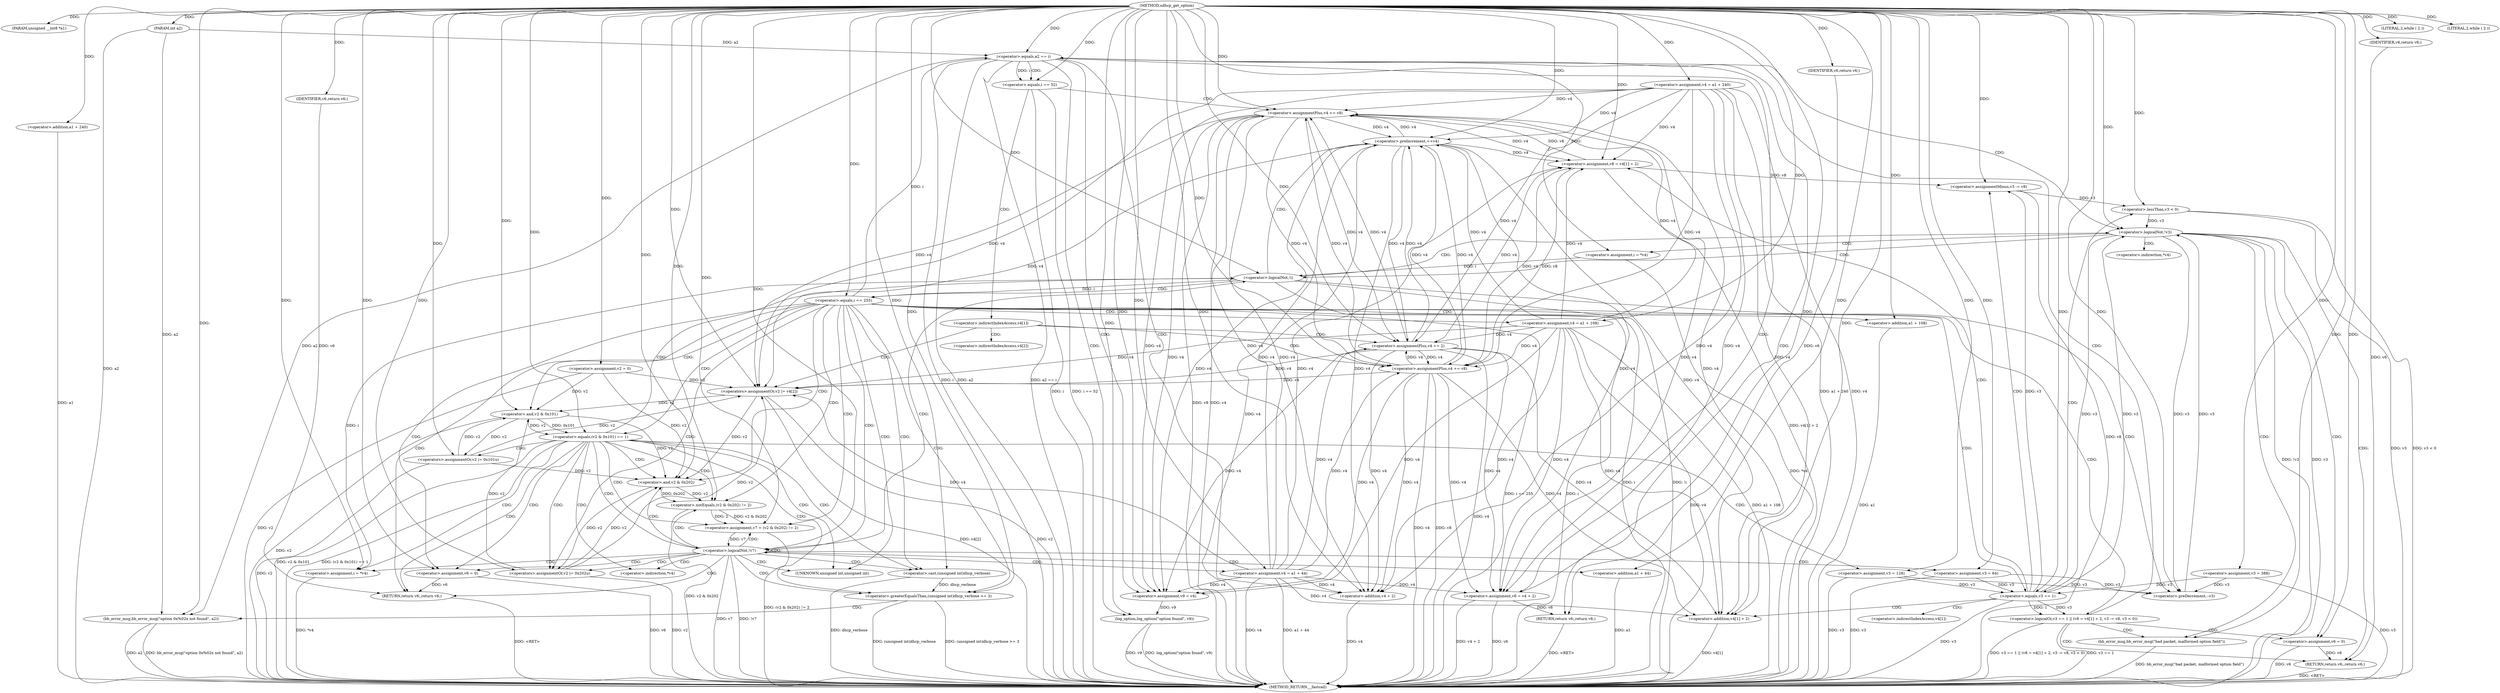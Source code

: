 digraph udhcp_get_option {  
"1000109" [label = "(METHOD,udhcp_get_option)" ]
"1000300" [label = "(METHOD_RETURN,__fastcall)" ]
"1000110" [label = "(PARAM,unsigned __int8 *a1)" ]
"1000111" [label = "(PARAM,int a2)" ]
"1000121" [label = "(<operator>.assignment,v2 = 0)" ]
"1000124" [label = "(<operator>.assignment,v3 = 388)" ]
"1000127" [label = "(<operator>.assignment,v4 = a1 + 240)" ]
"1000129" [label = "(<operator>.addition,a1 + 240)" ]
"1000133" [label = "(LITERAL,2,while ( 2 ))" ]
"1000136" [label = "(LITERAL,2,while ( 2 ))" ]
"1000139" [label = "(<operator>.assignment,i = *v4)" ]
"1000143" [label = "(<operator>.assignment,i = *v4)" ]
"1000149" [label = "(<operator>.logicalNot,!i)" ]
"1000152" [label = "(<operator>.preDecrement,--v3)" ]
"1000154" [label = "(<operator>.preIncrement,++v4)" ]
"1000158" [label = "(<operator>.equals,i == 255)" ]
"1000163" [label = "(<operator>.logicalOr,v3 == 1 || (v8 = v4[1] + 2, v3 -= v8, v3 < 0))" ]
"1000164" [label = "(<operator>.equals,v3 == 1)" ]
"1000168" [label = "(<operator>.assignment,v8 = v4[1] + 2)" ]
"1000170" [label = "(<operator>.addition,v4[1] + 2)" ]
"1000176" [label = "(<operator>.assignmentMinus,v3 -= v8)" ]
"1000179" [label = "(<operator>.lessThan,v3 < 0)" ]
"1000184" [label = "(<operator>.assignment,v6 = 0)" ]
"1000187" [label = "(bb_error_msg,bb_error_msg(\"bad packet, malformed option field\"))" ]
"1000189" [label = "(RETURN,return v6;,return v6;)" ]
"1000190" [label = "(IDENTIFIER,v6,return v6;)" ]
"1000192" [label = "(<operator>.equals,a2 == i)" ]
"1000196" [label = "(<operator>.assignment,v9 = v4)" ]
"1000199" [label = "(<operator>.assignment,v6 = v4 + 2)" ]
"1000201" [label = "(<operator>.addition,v4 + 2)" ]
"1000204" [label = "(log_option,log_option(\"option found\", v9))" ]
"1000207" [label = "(RETURN,return v6;,return v6;)" ]
"1000208" [label = "(IDENTIFIER,v6,return v6;)" ]
"1000210" [label = "(<operator>.equals,i == 52)" ]
"1000219" [label = "(<operators>.assignmentOr,v2 |= v4[2])" ]
"1000224" [label = "(<operator>.assignmentPlus,v4 += v8)" ]
"1000229" [label = "(<operator>.assignmentPlus,v4 += 2)" ]
"1000234" [label = "(<operator>.assignmentPlus,v4 += v8)" ]
"1000239" [label = "(<operator>.logicalNot,!v3)" ]
"1000242" [label = "(<operator>.assignment,v4 = a1 + 108)" ]
"1000244" [label = "(<operator>.addition,a1 + 108)" ]
"1000248" [label = "(<operator>.equals,(v2 & 0x101) == 1)" ]
"1000249" [label = "(<operator>.and,v2 & 0x101)" ]
"1000254" [label = "(<operators>.assignmentOr,v2 |= 0x101u)" ]
"1000257" [label = "(<operator>.assignment,v3 = 128)" ]
"1000262" [label = "(<operator>.assignment,v7 = (v2 & 0x202) != 2)" ]
"1000264" [label = "(<operator>.notEquals,(v2 & 0x202) != 2)" ]
"1000265" [label = "(<operator>.and,v2 & 0x202)" ]
"1000269" [label = "(<operators>.assignmentOr,v2 |= 0x202u)" ]
"1000273" [label = "(<operator>.logicalNot,!v7)" ]
"1000276" [label = "(<operator>.assignment,v4 = a1 + 44)" ]
"1000278" [label = "(<operator>.addition,a1 + 44)" ]
"1000281" [label = "(<operator>.assignment,v3 = 64)" ]
"1000286" [label = "(<operator>.assignment,v6 = 0)" ]
"1000290" [label = "(<operator>.greaterEqualsThan,(unsigned int)dhcp_verbose >= 3)" ]
"1000291" [label = "(<operator>.cast,(unsigned int)dhcp_verbose)" ]
"1000295" [label = "(bb_error_msg,bb_error_msg(\"option 0x%02x not found\", a2))" ]
"1000298" [label = "(RETURN,return v6;,return v6;)" ]
"1000299" [label = "(IDENTIFIER,v6,return v6;)" ]
"1000141" [label = "(<operator>.indirection,*v4)" ]
"1000145" [label = "(<operator>.indirection,*v4)" ]
"1000171" [label = "(<operator>.indirectIndexAccess,v4[1])" ]
"1000215" [label = "(<operator>.indirectIndexAccess,v4[1])" ]
"1000221" [label = "(<operator>.indirectIndexAccess,v4[2])" ]
"1000292" [label = "(UNKNOWN,unsigned int,unsigned int)" ]
  "1000298" -> "1000300"  [ label = "DDG: <RET>"] 
  "1000207" -> "1000300"  [ label = "DDG: <RET>"] 
  "1000163" -> "1000300"  [ label = "DDG: v3 == 1"] 
  "1000291" -> "1000300"  [ label = "DDG: dhcp_verbose"] 
  "1000286" -> "1000300"  [ label = "DDG: v6"] 
  "1000242" -> "1000300"  [ label = "DDG: v4"] 
  "1000192" -> "1000300"  [ label = "DDG: i"] 
  "1000199" -> "1000300"  [ label = "DDG: v6"] 
  "1000295" -> "1000300"  [ label = "DDG: bb_error_msg(\"option 0x%02x not found\", a2)"] 
  "1000127" -> "1000300"  [ label = "DDG: v4"] 
  "1000163" -> "1000300"  [ label = "DDG: v3 == 1 || (v8 = v4[1] + 2, v3 -= v8, v3 < 0)"] 
  "1000239" -> "1000300"  [ label = "DDG: !v3"] 
  "1000242" -> "1000300"  [ label = "DDG: a1 + 108"] 
  "1000264" -> "1000300"  [ label = "DDG: v2 & 0x202"] 
  "1000121" -> "1000300"  [ label = "DDG: v2"] 
  "1000257" -> "1000300"  [ label = "DDG: v3"] 
  "1000176" -> "1000300"  [ label = "DDG: v8"] 
  "1000229" -> "1000300"  [ label = "DDG: v4"] 
  "1000210" -> "1000300"  [ label = "DDG: i"] 
  "1000290" -> "1000300"  [ label = "DDG: (unsigned int)dhcp_verbose >= 3"] 
  "1000219" -> "1000300"  [ label = "DDG: v4[2]"] 
  "1000273" -> "1000300"  [ label = "DDG: v7"] 
  "1000219" -> "1000300"  [ label = "DDG: v2"] 
  "1000129" -> "1000300"  [ label = "DDG: a1"] 
  "1000269" -> "1000300"  [ label = "DDG: v2"] 
  "1000224" -> "1000300"  [ label = "DDG: v8"] 
  "1000249" -> "1000300"  [ label = "DDG: v2"] 
  "1000149" -> "1000300"  [ label = "DDG: i"] 
  "1000149" -> "1000300"  [ label = "DDG: !i"] 
  "1000179" -> "1000300"  [ label = "DDG: v3"] 
  "1000204" -> "1000300"  [ label = "DDG: log_option(\"option found\", v9)"] 
  "1000234" -> "1000300"  [ label = "DDG: v8"] 
  "1000154" -> "1000300"  [ label = "DDG: v4"] 
  "1000281" -> "1000300"  [ label = "DDG: v3"] 
  "1000158" -> "1000300"  [ label = "DDG: i == 255"] 
  "1000276" -> "1000300"  [ label = "DDG: v4"] 
  "1000158" -> "1000300"  [ label = "DDG: i"] 
  "1000254" -> "1000300"  [ label = "DDG: v2"] 
  "1000184" -> "1000300"  [ label = "DDG: v6"] 
  "1000192" -> "1000300"  [ label = "DDG: a2"] 
  "1000278" -> "1000300"  [ label = "DDG: a1"] 
  "1000248" -> "1000300"  [ label = "DDG: v2 & 0x101"] 
  "1000248" -> "1000300"  [ label = "DDG: (v2 & 0x101) == 1"] 
  "1000224" -> "1000300"  [ label = "DDG: v4"] 
  "1000168" -> "1000300"  [ label = "DDG: v4[1] + 2"] 
  "1000290" -> "1000300"  [ label = "DDG: (unsigned int)dhcp_verbose"] 
  "1000170" -> "1000300"  [ label = "DDG: v4[1]"] 
  "1000139" -> "1000300"  [ label = "DDG: *v4"] 
  "1000124" -> "1000300"  [ label = "DDG: v3"] 
  "1000192" -> "1000300"  [ label = "DDG: a2 == i"] 
  "1000199" -> "1000300"  [ label = "DDG: v4 + 2"] 
  "1000204" -> "1000300"  [ label = "DDG: v9"] 
  "1000187" -> "1000300"  [ label = "DDG: bb_error_msg(\"bad packet, malformed option field\")"] 
  "1000273" -> "1000300"  [ label = "DDG: !v7"] 
  "1000179" -> "1000300"  [ label = "DDG: v3 < 0"] 
  "1000276" -> "1000300"  [ label = "DDG: a1 + 44"] 
  "1000262" -> "1000300"  [ label = "DDG: (v2 & 0x202) != 2"] 
  "1000143" -> "1000300"  [ label = "DDG: *v4"] 
  "1000127" -> "1000300"  [ label = "DDG: a1 + 240"] 
  "1000210" -> "1000300"  [ label = "DDG: i == 52"] 
  "1000111" -> "1000300"  [ label = "DDG: a2"] 
  "1000201" -> "1000300"  [ label = "DDG: v4"] 
  "1000295" -> "1000300"  [ label = "DDG: a2"] 
  "1000239" -> "1000300"  [ label = "DDG: v3"] 
  "1000244" -> "1000300"  [ label = "DDG: a1"] 
  "1000164" -> "1000300"  [ label = "DDG: v3"] 
  "1000234" -> "1000300"  [ label = "DDG: v4"] 
  "1000189" -> "1000300"  [ label = "DDG: <RET>"] 
  "1000109" -> "1000110"  [ label = "DDG: "] 
  "1000109" -> "1000111"  [ label = "DDG: "] 
  "1000109" -> "1000121"  [ label = "DDG: "] 
  "1000109" -> "1000124"  [ label = "DDG: "] 
  "1000109" -> "1000127"  [ label = "DDG: "] 
  "1000109" -> "1000129"  [ label = "DDG: "] 
  "1000109" -> "1000133"  [ label = "DDG: "] 
  "1000109" -> "1000136"  [ label = "DDG: "] 
  "1000109" -> "1000139"  [ label = "DDG: "] 
  "1000109" -> "1000143"  [ label = "DDG: "] 
  "1000143" -> "1000149"  [ label = "DDG: i"] 
  "1000139" -> "1000149"  [ label = "DDG: i"] 
  "1000109" -> "1000149"  [ label = "DDG: "] 
  "1000257" -> "1000152"  [ label = "DDG: v3"] 
  "1000281" -> "1000152"  [ label = "DDG: v3"] 
  "1000124" -> "1000152"  [ label = "DDG: v3"] 
  "1000239" -> "1000152"  [ label = "DDG: v3"] 
  "1000109" -> "1000152"  [ label = "DDG: "] 
  "1000242" -> "1000154"  [ label = "DDG: v4"] 
  "1000127" -> "1000154"  [ label = "DDG: v4"] 
  "1000229" -> "1000154"  [ label = "DDG: v4"] 
  "1000276" -> "1000154"  [ label = "DDG: v4"] 
  "1000224" -> "1000154"  [ label = "DDG: v4"] 
  "1000234" -> "1000154"  [ label = "DDG: v4"] 
  "1000109" -> "1000154"  [ label = "DDG: "] 
  "1000149" -> "1000158"  [ label = "DDG: i"] 
  "1000109" -> "1000158"  [ label = "DDG: "] 
  "1000164" -> "1000163"  [ label = "DDG: v3"] 
  "1000164" -> "1000163"  [ label = "DDG: 1"] 
  "1000257" -> "1000164"  [ label = "DDG: v3"] 
  "1000281" -> "1000164"  [ label = "DDG: v3"] 
  "1000124" -> "1000164"  [ label = "DDG: v3"] 
  "1000239" -> "1000164"  [ label = "DDG: v3"] 
  "1000109" -> "1000164"  [ label = "DDG: "] 
  "1000242" -> "1000168"  [ label = "DDG: v4"] 
  "1000127" -> "1000168"  [ label = "DDG: v4"] 
  "1000229" -> "1000168"  [ label = "DDG: v4"] 
  "1000154" -> "1000168"  [ label = "DDG: v4"] 
  "1000276" -> "1000168"  [ label = "DDG: v4"] 
  "1000224" -> "1000168"  [ label = "DDG: v4"] 
  "1000234" -> "1000168"  [ label = "DDG: v4"] 
  "1000109" -> "1000168"  [ label = "DDG: "] 
  "1000242" -> "1000170"  [ label = "DDG: v4"] 
  "1000127" -> "1000170"  [ label = "DDG: v4"] 
  "1000229" -> "1000170"  [ label = "DDG: v4"] 
  "1000154" -> "1000170"  [ label = "DDG: v4"] 
  "1000276" -> "1000170"  [ label = "DDG: v4"] 
  "1000224" -> "1000170"  [ label = "DDG: v4"] 
  "1000234" -> "1000170"  [ label = "DDG: v4"] 
  "1000109" -> "1000170"  [ label = "DDG: "] 
  "1000168" -> "1000176"  [ label = "DDG: v8"] 
  "1000109" -> "1000176"  [ label = "DDG: "] 
  "1000164" -> "1000176"  [ label = "DDG: v3"] 
  "1000176" -> "1000179"  [ label = "DDG: v3"] 
  "1000109" -> "1000179"  [ label = "DDG: "] 
  "1000109" -> "1000184"  [ label = "DDG: "] 
  "1000109" -> "1000187"  [ label = "DDG: "] 
  "1000190" -> "1000189"  [ label = "DDG: v6"] 
  "1000184" -> "1000189"  [ label = "DDG: v6"] 
  "1000109" -> "1000190"  [ label = "DDG: "] 
  "1000111" -> "1000192"  [ label = "DDG: a2"] 
  "1000109" -> "1000192"  [ label = "DDG: "] 
  "1000158" -> "1000192"  [ label = "DDG: i"] 
  "1000242" -> "1000196"  [ label = "DDG: v4"] 
  "1000127" -> "1000196"  [ label = "DDG: v4"] 
  "1000229" -> "1000196"  [ label = "DDG: v4"] 
  "1000154" -> "1000196"  [ label = "DDG: v4"] 
  "1000276" -> "1000196"  [ label = "DDG: v4"] 
  "1000224" -> "1000196"  [ label = "DDG: v4"] 
  "1000234" -> "1000196"  [ label = "DDG: v4"] 
  "1000109" -> "1000196"  [ label = "DDG: "] 
  "1000109" -> "1000199"  [ label = "DDG: "] 
  "1000242" -> "1000199"  [ label = "DDG: v4"] 
  "1000127" -> "1000199"  [ label = "DDG: v4"] 
  "1000229" -> "1000199"  [ label = "DDG: v4"] 
  "1000154" -> "1000199"  [ label = "DDG: v4"] 
  "1000276" -> "1000199"  [ label = "DDG: v4"] 
  "1000224" -> "1000199"  [ label = "DDG: v4"] 
  "1000234" -> "1000199"  [ label = "DDG: v4"] 
  "1000109" -> "1000201"  [ label = "DDG: "] 
  "1000242" -> "1000201"  [ label = "DDG: v4"] 
  "1000127" -> "1000201"  [ label = "DDG: v4"] 
  "1000229" -> "1000201"  [ label = "DDG: v4"] 
  "1000154" -> "1000201"  [ label = "DDG: v4"] 
  "1000276" -> "1000201"  [ label = "DDG: v4"] 
  "1000224" -> "1000201"  [ label = "DDG: v4"] 
  "1000234" -> "1000201"  [ label = "DDG: v4"] 
  "1000109" -> "1000204"  [ label = "DDG: "] 
  "1000196" -> "1000204"  [ label = "DDG: v9"] 
  "1000208" -> "1000207"  [ label = "DDG: v6"] 
  "1000199" -> "1000207"  [ label = "DDG: v6"] 
  "1000109" -> "1000208"  [ label = "DDG: "] 
  "1000192" -> "1000210"  [ label = "DDG: i"] 
  "1000109" -> "1000210"  [ label = "DDG: "] 
  "1000242" -> "1000219"  [ label = "DDG: v4"] 
  "1000127" -> "1000219"  [ label = "DDG: v4"] 
  "1000229" -> "1000219"  [ label = "DDG: v4"] 
  "1000154" -> "1000219"  [ label = "DDG: v4"] 
  "1000276" -> "1000219"  [ label = "DDG: v4"] 
  "1000224" -> "1000219"  [ label = "DDG: v4"] 
  "1000234" -> "1000219"  [ label = "DDG: v4"] 
  "1000121" -> "1000219"  [ label = "DDG: v2"] 
  "1000269" -> "1000219"  [ label = "DDG: v2"] 
  "1000254" -> "1000219"  [ label = "DDG: v2"] 
  "1000109" -> "1000219"  [ label = "DDG: "] 
  "1000109" -> "1000224"  [ label = "DDG: "] 
  "1000168" -> "1000224"  [ label = "DDG: v8"] 
  "1000242" -> "1000224"  [ label = "DDG: v4"] 
  "1000127" -> "1000224"  [ label = "DDG: v4"] 
  "1000229" -> "1000224"  [ label = "DDG: v4"] 
  "1000154" -> "1000224"  [ label = "DDG: v4"] 
  "1000276" -> "1000224"  [ label = "DDG: v4"] 
  "1000234" -> "1000224"  [ label = "DDG: v4"] 
  "1000109" -> "1000229"  [ label = "DDG: "] 
  "1000242" -> "1000229"  [ label = "DDG: v4"] 
  "1000127" -> "1000229"  [ label = "DDG: v4"] 
  "1000154" -> "1000229"  [ label = "DDG: v4"] 
  "1000276" -> "1000229"  [ label = "DDG: v4"] 
  "1000224" -> "1000229"  [ label = "DDG: v4"] 
  "1000234" -> "1000229"  [ label = "DDG: v4"] 
  "1000109" -> "1000234"  [ label = "DDG: "] 
  "1000168" -> "1000234"  [ label = "DDG: v8"] 
  "1000242" -> "1000234"  [ label = "DDG: v4"] 
  "1000127" -> "1000234"  [ label = "DDG: v4"] 
  "1000229" -> "1000234"  [ label = "DDG: v4"] 
  "1000154" -> "1000234"  [ label = "DDG: v4"] 
  "1000276" -> "1000234"  [ label = "DDG: v4"] 
  "1000224" -> "1000234"  [ label = "DDG: v4"] 
  "1000152" -> "1000239"  [ label = "DDG: v3"] 
  "1000179" -> "1000239"  [ label = "DDG: v3"] 
  "1000164" -> "1000239"  [ label = "DDG: v3"] 
  "1000109" -> "1000239"  [ label = "DDG: "] 
  "1000109" -> "1000242"  [ label = "DDG: "] 
  "1000109" -> "1000244"  [ label = "DDG: "] 
  "1000249" -> "1000248"  [ label = "DDG: v2"] 
  "1000249" -> "1000248"  [ label = "DDG: 0x101"] 
  "1000121" -> "1000249"  [ label = "DDG: v2"] 
  "1000219" -> "1000249"  [ label = "DDG: v2"] 
  "1000269" -> "1000249"  [ label = "DDG: v2"] 
  "1000254" -> "1000249"  [ label = "DDG: v2"] 
  "1000109" -> "1000249"  [ label = "DDG: "] 
  "1000109" -> "1000248"  [ label = "DDG: "] 
  "1000109" -> "1000254"  [ label = "DDG: "] 
  "1000249" -> "1000254"  [ label = "DDG: v2"] 
  "1000109" -> "1000257"  [ label = "DDG: "] 
  "1000264" -> "1000262"  [ label = "DDG: v2 & 0x202"] 
  "1000264" -> "1000262"  [ label = "DDG: 2"] 
  "1000109" -> "1000262"  [ label = "DDG: "] 
  "1000265" -> "1000264"  [ label = "DDG: v2"] 
  "1000265" -> "1000264"  [ label = "DDG: 0x202"] 
  "1000121" -> "1000265"  [ label = "DDG: v2"] 
  "1000219" -> "1000265"  [ label = "DDG: v2"] 
  "1000254" -> "1000265"  [ label = "DDG: v2"] 
  "1000269" -> "1000265"  [ label = "DDG: v2"] 
  "1000249" -> "1000265"  [ label = "DDG: v2"] 
  "1000109" -> "1000265"  [ label = "DDG: "] 
  "1000109" -> "1000264"  [ label = "DDG: "] 
  "1000109" -> "1000269"  [ label = "DDG: "] 
  "1000265" -> "1000269"  [ label = "DDG: v2"] 
  "1000262" -> "1000273"  [ label = "DDG: v7"] 
  "1000109" -> "1000273"  [ label = "DDG: "] 
  "1000109" -> "1000276"  [ label = "DDG: "] 
  "1000109" -> "1000278"  [ label = "DDG: "] 
  "1000109" -> "1000281"  [ label = "DDG: "] 
  "1000109" -> "1000286"  [ label = "DDG: "] 
  "1000291" -> "1000290"  [ label = "DDG: dhcp_verbose"] 
  "1000109" -> "1000291"  [ label = "DDG: "] 
  "1000109" -> "1000290"  [ label = "DDG: "] 
  "1000109" -> "1000295"  [ label = "DDG: "] 
  "1000192" -> "1000295"  [ label = "DDG: a2"] 
  "1000111" -> "1000295"  [ label = "DDG: a2"] 
  "1000299" -> "1000298"  [ label = "DDG: v6"] 
  "1000286" -> "1000298"  [ label = "DDG: v6"] 
  "1000109" -> "1000299"  [ label = "DDG: "] 
  "1000149" -> "1000239"  [ label = "CDG: "] 
  "1000149" -> "1000158"  [ label = "CDG: "] 
  "1000149" -> "1000154"  [ label = "CDG: "] 
  "1000149" -> "1000152"  [ label = "CDG: "] 
  "1000158" -> "1000164"  [ label = "CDG: "] 
  "1000158" -> "1000163"  [ label = "CDG: "] 
  "1000158" -> "1000249"  [ label = "CDG: "] 
  "1000158" -> "1000248"  [ label = "CDG: "] 
  "1000158" -> "1000244"  [ label = "CDG: "] 
  "1000158" -> "1000242"  [ label = "CDG: "] 
  "1000158" -> "1000269"  [ label = "CDG: "] 
  "1000158" -> "1000265"  [ label = "CDG: "] 
  "1000158" -> "1000264"  [ label = "CDG: "] 
  "1000158" -> "1000262"  [ label = "CDG: "] 
  "1000158" -> "1000286"  [ label = "CDG: "] 
  "1000158" -> "1000273"  [ label = "CDG: "] 
  "1000158" -> "1000298"  [ label = "CDG: "] 
  "1000158" -> "1000292"  [ label = "CDG: "] 
  "1000158" -> "1000291"  [ label = "CDG: "] 
  "1000158" -> "1000290"  [ label = "CDG: "] 
  "1000163" -> "1000192"  [ label = "CDG: "] 
  "1000163" -> "1000189"  [ label = "CDG: "] 
  "1000163" -> "1000187"  [ label = "CDG: "] 
  "1000163" -> "1000184"  [ label = "CDG: "] 
  "1000164" -> "1000176"  [ label = "CDG: "] 
  "1000164" -> "1000171"  [ label = "CDG: "] 
  "1000164" -> "1000170"  [ label = "CDG: "] 
  "1000164" -> "1000168"  [ label = "CDG: "] 
  "1000164" -> "1000179"  [ label = "CDG: "] 
  "1000192" -> "1000207"  [ label = "CDG: "] 
  "1000192" -> "1000204"  [ label = "CDG: "] 
  "1000192" -> "1000201"  [ label = "CDG: "] 
  "1000192" -> "1000199"  [ label = "CDG: "] 
  "1000192" -> "1000196"  [ label = "CDG: "] 
  "1000192" -> "1000210"  [ label = "CDG: "] 
  "1000192" -> "1000239"  [ label = "CDG: "] 
  "1000210" -> "1000215"  [ label = "CDG: "] 
  "1000210" -> "1000234"  [ label = "CDG: "] 
  "1000215" -> "1000224"  [ label = "CDG: "] 
  "1000215" -> "1000221"  [ label = "CDG: "] 
  "1000215" -> "1000219"  [ label = "CDG: "] 
  "1000215" -> "1000229"  [ label = "CDG: "] 
  "1000239" -> "1000189"  [ label = "CDG: "] 
  "1000239" -> "1000187"  [ label = "CDG: "] 
  "1000239" -> "1000184"  [ label = "CDG: "] 
  "1000239" -> "1000143"  [ label = "CDG: "] 
  "1000239" -> "1000149"  [ label = "CDG: "] 
  "1000239" -> "1000145"  [ label = "CDG: "] 
  "1000248" -> "1000254"  [ label = "CDG: "] 
  "1000248" -> "1000257"  [ label = "CDG: "] 
  "1000248" -> "1000269"  [ label = "CDG: "] 
  "1000248" -> "1000265"  [ label = "CDG: "] 
  "1000248" -> "1000264"  [ label = "CDG: "] 
  "1000248" -> "1000262"  [ label = "CDG: "] 
  "1000248" -> "1000286"  [ label = "CDG: "] 
  "1000248" -> "1000273"  [ label = "CDG: "] 
  "1000248" -> "1000298"  [ label = "CDG: "] 
  "1000248" -> "1000292"  [ label = "CDG: "] 
  "1000248" -> "1000291"  [ label = "CDG: "] 
  "1000248" -> "1000290"  [ label = "CDG: "] 
  "1000248" -> "1000141"  [ label = "CDG: "] 
  "1000248" -> "1000139"  [ label = "CDG: "] 
  "1000248" -> "1000149"  [ label = "CDG: "] 
  "1000273" -> "1000286"  [ label = "CDG: "] 
  "1000273" -> "1000281"  [ label = "CDG: "] 
  "1000273" -> "1000278"  [ label = "CDG: "] 
  "1000273" -> "1000276"  [ label = "CDG: "] 
  "1000273" -> "1000298"  [ label = "CDG: "] 
  "1000273" -> "1000292"  [ label = "CDG: "] 
  "1000273" -> "1000291"  [ label = "CDG: "] 
  "1000273" -> "1000290"  [ label = "CDG: "] 
  "1000273" -> "1000269"  [ label = "CDG: "] 
  "1000273" -> "1000265"  [ label = "CDG: "] 
  "1000273" -> "1000264"  [ label = "CDG: "] 
  "1000273" -> "1000262"  [ label = "CDG: "] 
  "1000273" -> "1000273"  [ label = "CDG: "] 
  "1000273" -> "1000141"  [ label = "CDG: "] 
  "1000273" -> "1000139"  [ label = "CDG: "] 
  "1000273" -> "1000149"  [ label = "CDG: "] 
  "1000290" -> "1000295"  [ label = "CDG: "] 
}
